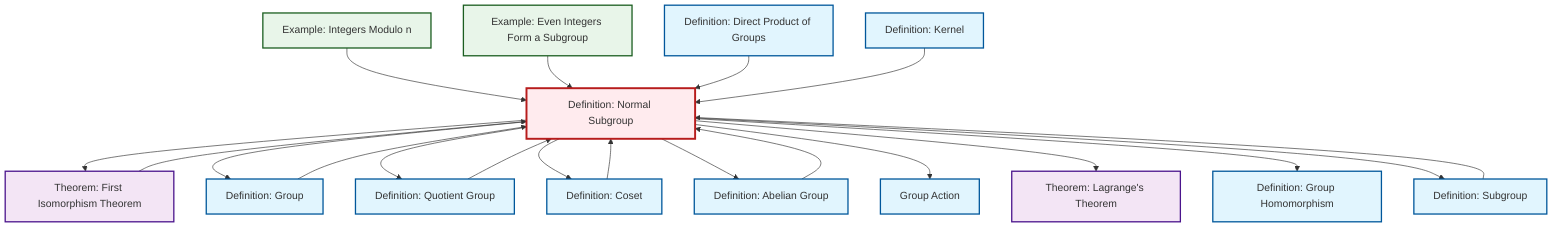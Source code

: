 graph TD
    classDef definition fill:#e1f5fe,stroke:#01579b,stroke-width:2px
    classDef theorem fill:#f3e5f5,stroke:#4a148c,stroke-width:2px
    classDef axiom fill:#fff3e0,stroke:#e65100,stroke-width:2px
    classDef example fill:#e8f5e9,stroke:#1b5e20,stroke-width:2px
    classDef current fill:#ffebee,stroke:#b71c1c,stroke-width:3px
    def-direct-product["Definition: Direct Product of Groups"]:::definition
    def-subgroup["Definition: Subgroup"]:::definition
    def-quotient-group["Definition: Quotient Group"]:::definition
    def-kernel["Definition: Kernel"]:::definition
    ex-even-integers-subgroup["Example: Even Integers Form a Subgroup"]:::example
    thm-lagrange["Theorem: Lagrange's Theorem"]:::theorem
    def-homomorphism["Definition: Group Homomorphism"]:::definition
    thm-first-isomorphism["Theorem: First Isomorphism Theorem"]:::theorem
    ex-quotient-integers-mod-n["Example: Integers Modulo n"]:::example
    def-coset["Definition: Coset"]:::definition
    def-normal-subgroup["Definition: Normal Subgroup"]:::definition
    def-group["Definition: Group"]:::definition
    def-abelian-group["Definition: Abelian Group"]:::definition
    def-group-action["Group Action"]:::definition
    ex-quotient-integers-mod-n --> def-normal-subgroup
    def-normal-subgroup --> thm-first-isomorphism
    ex-even-integers-subgroup --> def-normal-subgroup
    def-normal-subgroup --> def-group
    def-normal-subgroup --> def-quotient-group
    def-direct-product --> def-normal-subgroup
    thm-first-isomorphism --> def-normal-subgroup
    def-quotient-group --> def-normal-subgroup
    def-abelian-group --> def-normal-subgroup
    def-normal-subgroup --> def-coset
    def-subgroup --> def-normal-subgroup
    def-group --> def-normal-subgroup
    def-normal-subgroup --> def-abelian-group
    def-kernel --> def-normal-subgroup
    def-normal-subgroup --> def-group-action
    def-normal-subgroup --> thm-lagrange
    def-coset --> def-normal-subgroup
    def-normal-subgroup --> def-homomorphism
    def-normal-subgroup --> def-subgroup
    class def-normal-subgroup current